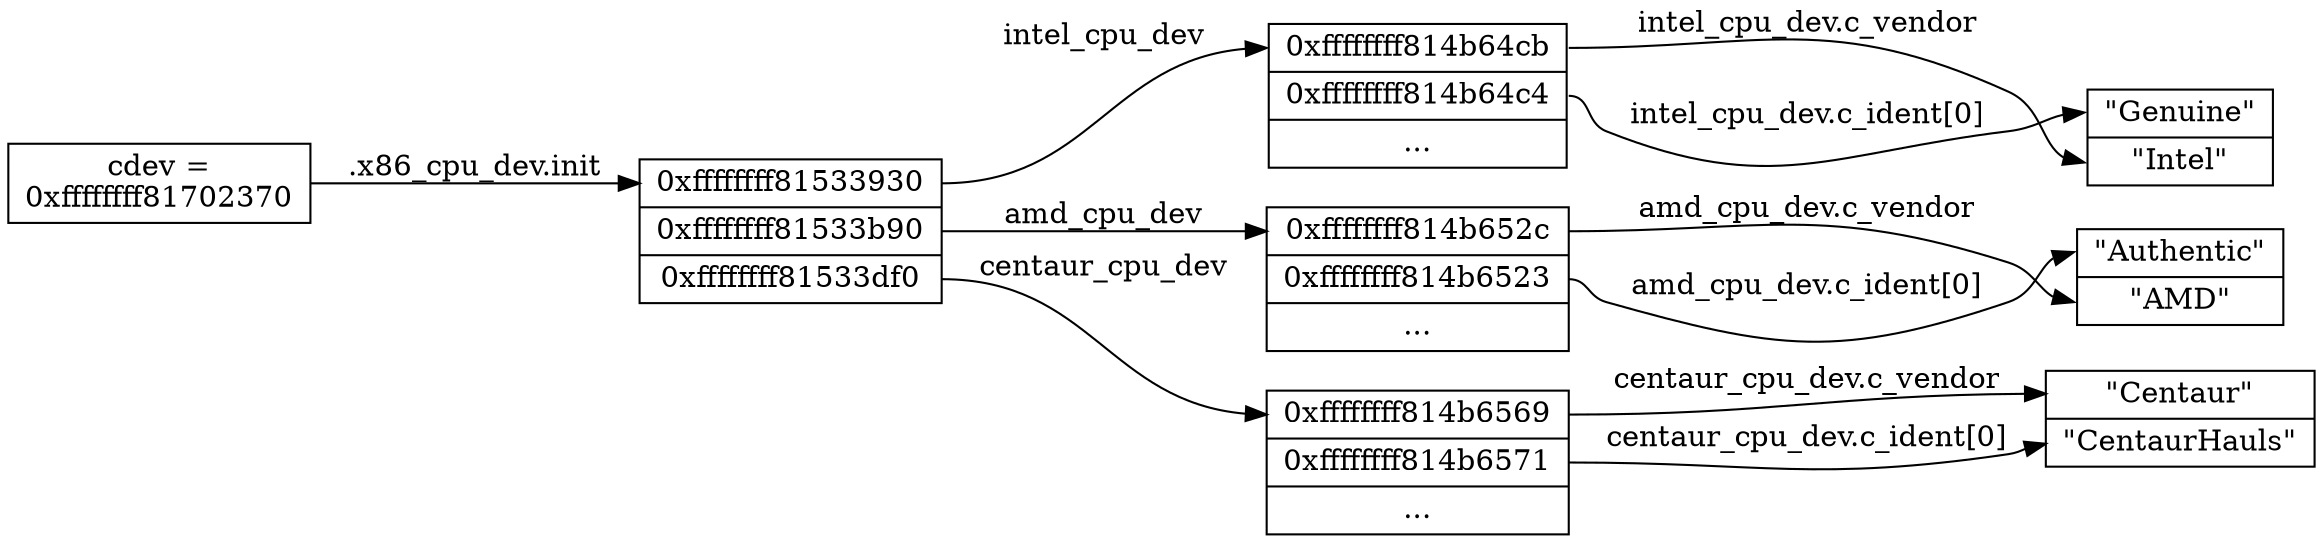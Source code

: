 digraph G {
rankdir="LR"

cdev[shape=box,label="cdev =\n0xffffffff81702370"];
x86_cpu [label="<f0>0xffffffff81533930|<f1>0xffffffff81533b90|<f2>0xffffffff81533df0",shape=record];
intel_cpu_dev [label="<f0>0xffffffff814b64cb|<f1>0xffffffff814b64c4|<f2>...",shape=record];
amd_cpu_dev [label="<f0>0xffffffff814b652c|<f1>0xffffffff814b6523|<f2>...",shape=record];
centaur_cpu_dev [label="<f0>0xffffffff814b6569|<f1>0xffffffff814b6571|<f2>...",shape=record];

intel_struct [label="<f0>\"Genuine\"|<f1>\"Intel\"",shape=record];
amd_struct [label="<f0>\"Authentic\"|<f1>\"AMD\"",shape=record];
centaur_struct [label="<f0>\"Centaur\"|<f1>\"CentaurHauls\"",shape=record];

cdev->x86_cpu:f0 [label=".x86_cpu_dev.init"];

x86_cpu:f0->intel_cpu_dev:f0 [label="intel_cpu_dev"];
x86_cpu:f1->amd_cpu_dev:f0 [label="amd_cpu_dev"];
x86_cpu:f2->centaur_cpu_dev:f0 [label="centaur_cpu_dev"];

intel_cpu_dev:f0->intel_struct:f1 [label="intel_cpu_dev.c_vendor"];
intel_cpu_dev:f1->intel_struct:f0 [label="intel_cpu_dev.c_ident[0]"];

amd_cpu_dev:f0->amd_struct:f1 [label="amd_cpu_dev.c_vendor"];
amd_cpu_dev:f1->amd_struct:f0 [label="amd_cpu_dev.c_ident[0]"];

centaur_cpu_dev:f0->centaur_struct:f0 [label="centaur_cpu_dev.c_vendor"];
centaur_cpu_dev:f1->centaur_struct:f1 [label="centaur_cpu_dev.c_ident[0]"];


}
